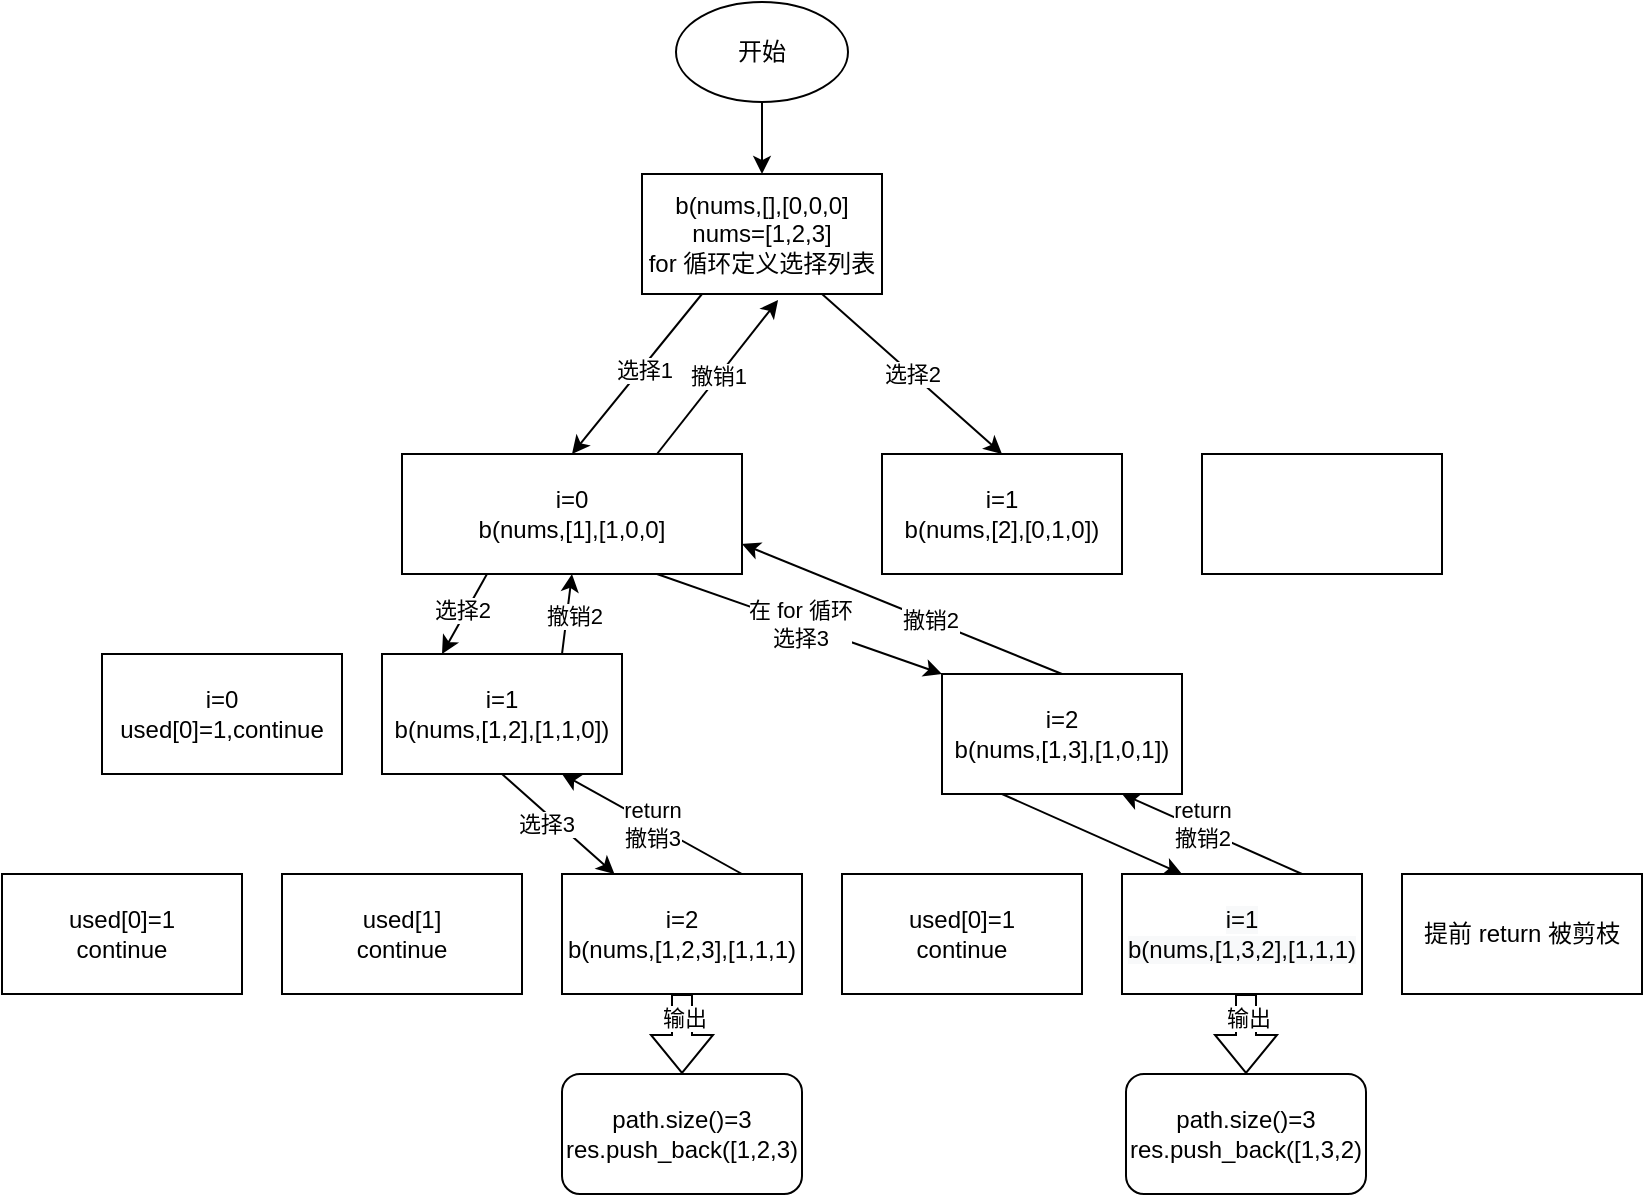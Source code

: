 <mxfile version="15.7.0" type="github">
  <diagram id="SrdY2fLvZJ2pfl3qJDiN" name="Page-1">
    <mxGraphModel dx="946" dy="614" grid="1" gridSize="10" guides="1" tooltips="1" connect="1" arrows="1" fold="1" page="1" pageScale="1" pageWidth="827" pageHeight="1169" math="0" shadow="0">
      <root>
        <mxCell id="0" />
        <mxCell id="1" parent="0" />
        <mxCell id="ht6JCs_ya0XUu8KMPaR9-1" value="b(nums,[],[0,0,0]&lt;br&gt;nums=[1,2,3]&lt;br&gt;for 循环定义选择列表" style="rounded=0;whiteSpace=wrap;html=1;" vertex="1" parent="1">
          <mxGeometry x="350" y="290" width="120" height="60" as="geometry" />
        </mxCell>
        <mxCell id="ht6JCs_ya0XUu8KMPaR9-2" value="i=0&lt;br&gt;b(nums,[1],[1,0,0]" style="rounded=0;whiteSpace=wrap;html=1;" vertex="1" parent="1">
          <mxGeometry x="230" y="430" width="170" height="60" as="geometry" />
        </mxCell>
        <mxCell id="ht6JCs_ya0XUu8KMPaR9-4" value="i=1&lt;br&gt;b(nums,[2],[0,1,0])" style="rounded=0;whiteSpace=wrap;html=1;" vertex="1" parent="1">
          <mxGeometry x="470" y="430" width="120" height="60" as="geometry" />
        </mxCell>
        <mxCell id="ht6JCs_ya0XUu8KMPaR9-5" value="" style="rounded=0;whiteSpace=wrap;html=1;" vertex="1" parent="1">
          <mxGeometry x="630" y="430" width="120" height="60" as="geometry" />
        </mxCell>
        <mxCell id="ht6JCs_ya0XUu8KMPaR9-9" value="" style="endArrow=classic;html=1;rounded=0;exitX=0.25;exitY=1;exitDx=0;exitDy=0;entryX=0.5;entryY=0;entryDx=0;entryDy=0;" edge="1" parent="1" source="ht6JCs_ya0XUu8KMPaR9-1" target="ht6JCs_ya0XUu8KMPaR9-2">
          <mxGeometry width="50" height="50" relative="1" as="geometry">
            <mxPoint x="390" y="500" as="sourcePoint" />
            <mxPoint x="440" y="450" as="targetPoint" />
          </mxGeometry>
        </mxCell>
        <mxCell id="ht6JCs_ya0XUu8KMPaR9-33" value="选择1" style="edgeLabel;html=1;align=center;verticalAlign=middle;resizable=0;points=[];" vertex="1" connectable="0" parent="ht6JCs_ya0XUu8KMPaR9-9">
          <mxGeometry x="-0.072" y="1" relative="1" as="geometry">
            <mxPoint as="offset" />
          </mxGeometry>
        </mxCell>
        <mxCell id="ht6JCs_ya0XUu8KMPaR9-10" value="i=0&lt;br&gt;used[0]=1,continue" style="rounded=0;whiteSpace=wrap;html=1;" vertex="1" parent="1">
          <mxGeometry x="80" y="530" width="120" height="60" as="geometry" />
        </mxCell>
        <mxCell id="ht6JCs_ya0XUu8KMPaR9-11" value="i=1&lt;br&gt;b(nums,[1,2],[1,1,0])" style="rounded=0;whiteSpace=wrap;html=1;" vertex="1" parent="1">
          <mxGeometry x="220" y="530" width="120" height="60" as="geometry" />
        </mxCell>
        <mxCell id="ht6JCs_ya0XUu8KMPaR9-12" value="i=2&lt;br&gt;b(nums,[1,3],[1,0,1])" style="rounded=0;whiteSpace=wrap;html=1;" vertex="1" parent="1">
          <mxGeometry x="500" y="540" width="120" height="60" as="geometry" />
        </mxCell>
        <mxCell id="ht6JCs_ya0XUu8KMPaR9-13" value="used[0]=1&lt;br&gt;continue" style="rounded=0;whiteSpace=wrap;html=1;" vertex="1" parent="1">
          <mxGeometry x="30" y="640" width="120" height="60" as="geometry" />
        </mxCell>
        <mxCell id="ht6JCs_ya0XUu8KMPaR9-14" value="used[1]&lt;br&gt;continue" style="rounded=0;whiteSpace=wrap;html=1;" vertex="1" parent="1">
          <mxGeometry x="170" y="640" width="120" height="60" as="geometry" />
        </mxCell>
        <mxCell id="ht6JCs_ya0XUu8KMPaR9-15" value="i=2&lt;br&gt;b(nums,[1,2,3],[1,1,1)" style="rounded=0;whiteSpace=wrap;html=1;" vertex="1" parent="1">
          <mxGeometry x="310" y="640" width="120" height="60" as="geometry" />
        </mxCell>
        <mxCell id="ht6JCs_ya0XUu8KMPaR9-16" value="" style="endArrow=classic;html=1;rounded=0;exitX=0.25;exitY=1;exitDx=0;exitDy=0;entryX=0.25;entryY=0;entryDx=0;entryDy=0;" edge="1" parent="1" source="ht6JCs_ya0XUu8KMPaR9-2" target="ht6JCs_ya0XUu8KMPaR9-11">
          <mxGeometry width="50" height="50" relative="1" as="geometry">
            <mxPoint x="350" y="580" as="sourcePoint" />
            <mxPoint x="400" y="530" as="targetPoint" />
          </mxGeometry>
        </mxCell>
        <mxCell id="ht6JCs_ya0XUu8KMPaR9-34" value="选择2" style="edgeLabel;html=1;align=center;verticalAlign=middle;resizable=0;points=[];" vertex="1" connectable="0" parent="ht6JCs_ya0XUu8KMPaR9-16">
          <mxGeometry x="-0.071" y="-2" relative="1" as="geometry">
            <mxPoint as="offset" />
          </mxGeometry>
        </mxCell>
        <mxCell id="ht6JCs_ya0XUu8KMPaR9-17" value="" style="endArrow=classic;html=1;rounded=0;exitX=0.5;exitY=1;exitDx=0;exitDy=0;" edge="1" parent="1" source="ht6JCs_ya0XUu8KMPaR9-11" target="ht6JCs_ya0XUu8KMPaR9-15">
          <mxGeometry width="50" height="50" relative="1" as="geometry">
            <mxPoint x="350" y="570" as="sourcePoint" />
            <mxPoint x="400" y="520" as="targetPoint" />
          </mxGeometry>
        </mxCell>
        <mxCell id="ht6JCs_ya0XUu8KMPaR9-35" value="选择3" style="edgeLabel;html=1;align=center;verticalAlign=middle;resizable=0;points=[];" vertex="1" connectable="0" parent="ht6JCs_ya0XUu8KMPaR9-17">
          <mxGeometry x="-0.122" y="-4" relative="1" as="geometry">
            <mxPoint as="offset" />
          </mxGeometry>
        </mxCell>
        <mxCell id="ht6JCs_ya0XUu8KMPaR9-22" value="return&lt;br&gt;撤销3" style="endArrow=classic;html=1;rounded=0;exitX=0.75;exitY=0;exitDx=0;exitDy=0;entryX=0.75;entryY=1;entryDx=0;entryDy=0;" edge="1" parent="1" source="ht6JCs_ya0XUu8KMPaR9-15" target="ht6JCs_ya0XUu8KMPaR9-11">
          <mxGeometry relative="1" as="geometry">
            <mxPoint x="300" y="610" as="sourcePoint" />
            <mxPoint x="460" y="610" as="targetPoint" />
          </mxGeometry>
        </mxCell>
        <mxCell id="ht6JCs_ya0XUu8KMPaR9-28" value="" style="shape=flexArrow;endArrow=classic;html=1;rounded=0;exitX=0.5;exitY=1;exitDx=0;exitDy=0;" edge="1" parent="1" source="ht6JCs_ya0XUu8KMPaR9-15" target="ht6JCs_ya0XUu8KMPaR9-29">
          <mxGeometry width="50" height="50" relative="1" as="geometry">
            <mxPoint x="395" y="740" as="sourcePoint" />
            <mxPoint x="445" y="690" as="targetPoint" />
          </mxGeometry>
        </mxCell>
        <mxCell id="ht6JCs_ya0XUu8KMPaR9-30" value="输出" style="edgeLabel;html=1;align=center;verticalAlign=middle;resizable=0;points=[];" vertex="1" connectable="0" parent="ht6JCs_ya0XUu8KMPaR9-28">
          <mxGeometry x="-0.4" y="1" relative="1" as="geometry">
            <mxPoint as="offset" />
          </mxGeometry>
        </mxCell>
        <mxCell id="ht6JCs_ya0XUu8KMPaR9-29" value="path.size()=3&lt;br&gt;res.push_back([1,2,3)" style="rounded=1;whiteSpace=wrap;html=1;" vertex="1" parent="1">
          <mxGeometry x="310" y="740" width="120" height="60" as="geometry" />
        </mxCell>
        <mxCell id="ht6JCs_ya0XUu8KMPaR9-32" value="" style="endArrow=classic;html=1;rounded=0;exitX=0.75;exitY=0;exitDx=0;exitDy=0;entryX=0.5;entryY=1;entryDx=0;entryDy=0;" edge="1" parent="1" source="ht6JCs_ya0XUu8KMPaR9-11" target="ht6JCs_ya0XUu8KMPaR9-2">
          <mxGeometry width="50" height="50" relative="1" as="geometry">
            <mxPoint x="350" y="620" as="sourcePoint" />
            <mxPoint x="400" y="570" as="targetPoint" />
          </mxGeometry>
        </mxCell>
        <mxCell id="ht6JCs_ya0XUu8KMPaR9-36" value="撤销2" style="edgeLabel;html=1;align=center;verticalAlign=middle;resizable=0;points=[];" vertex="1" connectable="0" parent="ht6JCs_ya0XUu8KMPaR9-32">
          <mxGeometry x="-0.012" y="-3" relative="1" as="geometry">
            <mxPoint as="offset" />
          </mxGeometry>
        </mxCell>
        <mxCell id="ht6JCs_ya0XUu8KMPaR9-37" value="在 for 循环&lt;br&gt;选择3" style="endArrow=classic;html=1;rounded=0;exitX=0.75;exitY=1;exitDx=0;exitDy=0;entryX=0;entryY=0;entryDx=0;entryDy=0;" edge="1" parent="1" source="ht6JCs_ya0XUu8KMPaR9-2" target="ht6JCs_ya0XUu8KMPaR9-12">
          <mxGeometry width="50" height="50" relative="1" as="geometry">
            <mxPoint x="350" y="610" as="sourcePoint" />
            <mxPoint x="400" y="560" as="targetPoint" />
          </mxGeometry>
        </mxCell>
        <mxCell id="ht6JCs_ya0XUu8KMPaR9-38" value="used[0]=1&lt;br&gt;continue" style="rounded=0;whiteSpace=wrap;html=1;" vertex="1" parent="1">
          <mxGeometry x="450" y="640" width="120" height="60" as="geometry" />
        </mxCell>
        <mxCell id="ht6JCs_ya0XUu8KMPaR9-39" value="&lt;span style=&quot;color: rgb(0 , 0 , 0) ; font-family: &amp;#34;helvetica&amp;#34; ; font-size: 12px ; font-style: normal ; font-weight: 400 ; letter-spacing: normal ; text-align: center ; text-indent: 0px ; text-transform: none ; word-spacing: 0px ; background-color: rgb(248 , 249 , 250) ; display: inline ; float: none&quot;&gt;i=1&lt;/span&gt;&lt;br style=&quot;color: rgb(0 , 0 , 0) ; font-family: &amp;#34;helvetica&amp;#34; ; font-size: 12px ; font-style: normal ; font-weight: 400 ; letter-spacing: normal ; text-align: center ; text-indent: 0px ; text-transform: none ; word-spacing: 0px ; background-color: rgb(248 , 249 , 250)&quot;&gt;&lt;span style=&quot;color: rgb(0 , 0 , 0) ; font-family: &amp;#34;helvetica&amp;#34; ; font-size: 12px ; font-style: normal ; font-weight: 400 ; letter-spacing: normal ; text-align: center ; text-indent: 0px ; text-transform: none ; word-spacing: 0px ; background-color: rgb(248 , 249 , 250) ; display: inline ; float: none&quot;&gt;b(nums,[1,3,2],[1,1,1)&lt;/span&gt;" style="rounded=0;whiteSpace=wrap;html=1;" vertex="1" parent="1">
          <mxGeometry x="590" y="640" width="120" height="60" as="geometry" />
        </mxCell>
        <mxCell id="ht6JCs_ya0XUu8KMPaR9-40" value="提前 return 被剪枝" style="rounded=0;whiteSpace=wrap;html=1;" vertex="1" parent="1">
          <mxGeometry x="730" y="640" width="120" height="60" as="geometry" />
        </mxCell>
        <mxCell id="ht6JCs_ya0XUu8KMPaR9-42" value="" style="shape=flexArrow;endArrow=classic;html=1;rounded=0;exitX=0.5;exitY=1;exitDx=0;exitDy=0;" edge="1" parent="1" target="ht6JCs_ya0XUu8KMPaR9-44">
          <mxGeometry width="50" height="50" relative="1" as="geometry">
            <mxPoint x="652" y="700" as="sourcePoint" />
            <mxPoint x="727" y="690" as="targetPoint" />
          </mxGeometry>
        </mxCell>
        <mxCell id="ht6JCs_ya0XUu8KMPaR9-43" value="输出" style="edgeLabel;html=1;align=center;verticalAlign=middle;resizable=0;points=[];" vertex="1" connectable="0" parent="ht6JCs_ya0XUu8KMPaR9-42">
          <mxGeometry x="-0.4" y="1" relative="1" as="geometry">
            <mxPoint as="offset" />
          </mxGeometry>
        </mxCell>
        <mxCell id="ht6JCs_ya0XUu8KMPaR9-44" value="path.size()=3&lt;br&gt;res.push_back([1,3,2)" style="rounded=1;whiteSpace=wrap;html=1;" vertex="1" parent="1">
          <mxGeometry x="592" y="740" width="120" height="60" as="geometry" />
        </mxCell>
        <mxCell id="ht6JCs_ya0XUu8KMPaR9-46" value="" style="endArrow=classic;html=1;rounded=0;exitX=0.25;exitY=1;exitDx=0;exitDy=0;entryX=0.25;entryY=0;entryDx=0;entryDy=0;" edge="1" parent="1" source="ht6JCs_ya0XUu8KMPaR9-12" target="ht6JCs_ya0XUu8KMPaR9-39">
          <mxGeometry width="50" height="50" relative="1" as="geometry">
            <mxPoint x="510" y="840" as="sourcePoint" />
            <mxPoint x="560" y="790" as="targetPoint" />
          </mxGeometry>
        </mxCell>
        <mxCell id="ht6JCs_ya0XUu8KMPaR9-47" value="" style="endArrow=classic;html=1;rounded=0;exitX=0.75;exitY=0;exitDx=0;exitDy=0;entryX=0.75;entryY=1;entryDx=0;entryDy=0;" edge="1" parent="1" source="ht6JCs_ya0XUu8KMPaR9-39" target="ht6JCs_ya0XUu8KMPaR9-12">
          <mxGeometry width="50" height="50" relative="1" as="geometry">
            <mxPoint x="510" y="780" as="sourcePoint" />
            <mxPoint x="560" y="730" as="targetPoint" />
          </mxGeometry>
        </mxCell>
        <mxCell id="ht6JCs_ya0XUu8KMPaR9-48" value="return&lt;br&gt;撤销2" style="edgeLabel;html=1;align=center;verticalAlign=middle;resizable=0;points=[];" vertex="1" connectable="0" parent="ht6JCs_ya0XUu8KMPaR9-47">
          <mxGeometry x="0.134" y="-3" relative="1" as="geometry">
            <mxPoint as="offset" />
          </mxGeometry>
        </mxCell>
        <mxCell id="ht6JCs_ya0XUu8KMPaR9-49" value="" style="endArrow=classic;html=1;rounded=0;exitX=0.5;exitY=0;exitDx=0;exitDy=0;entryX=1;entryY=0.75;entryDx=0;entryDy=0;" edge="1" parent="1" source="ht6JCs_ya0XUu8KMPaR9-12" target="ht6JCs_ya0XUu8KMPaR9-2">
          <mxGeometry width="50" height="50" relative="1" as="geometry">
            <mxPoint x="510" y="620" as="sourcePoint" />
            <mxPoint x="560" y="570" as="targetPoint" />
          </mxGeometry>
        </mxCell>
        <mxCell id="ht6JCs_ya0XUu8KMPaR9-50" value="撤销2" style="edgeLabel;html=1;align=center;verticalAlign=middle;resizable=0;points=[];" vertex="1" connectable="0" parent="ht6JCs_ya0XUu8KMPaR9-49">
          <mxGeometry x="-0.185" y="-1" relative="1" as="geometry">
            <mxPoint x="-1" as="offset" />
          </mxGeometry>
        </mxCell>
        <mxCell id="ht6JCs_ya0XUu8KMPaR9-51" value="撤销1" style="endArrow=classic;html=1;rounded=0;exitX=0.75;exitY=0;exitDx=0;exitDy=0;entryX=0.567;entryY=1.05;entryDx=0;entryDy=0;entryPerimeter=0;" edge="1" parent="1" source="ht6JCs_ya0XUu8KMPaR9-2" target="ht6JCs_ya0XUu8KMPaR9-1">
          <mxGeometry width="50" height="50" relative="1" as="geometry">
            <mxPoint x="510" y="620" as="sourcePoint" />
            <mxPoint x="560" y="570" as="targetPoint" />
          </mxGeometry>
        </mxCell>
        <mxCell id="ht6JCs_ya0XUu8KMPaR9-53" value="选择2" style="endArrow=classic;html=1;rounded=0;exitX=0.75;exitY=1;exitDx=0;exitDy=0;entryX=0.5;entryY=0;entryDx=0;entryDy=0;" edge="1" parent="1" source="ht6JCs_ya0XUu8KMPaR9-1" target="ht6JCs_ya0XUu8KMPaR9-4">
          <mxGeometry width="50" height="50" relative="1" as="geometry">
            <mxPoint x="450" y="400" as="sourcePoint" />
            <mxPoint x="560" y="480" as="targetPoint" />
          </mxGeometry>
        </mxCell>
        <mxCell id="ht6JCs_ya0XUu8KMPaR9-55" style="edgeStyle=orthogonalEdgeStyle;rounded=0;orthogonalLoop=1;jettySize=auto;html=1;entryX=0.5;entryY=0;entryDx=0;entryDy=0;" edge="1" parent="1" source="ht6JCs_ya0XUu8KMPaR9-54" target="ht6JCs_ya0XUu8KMPaR9-1">
          <mxGeometry relative="1" as="geometry" />
        </mxCell>
        <mxCell id="ht6JCs_ya0XUu8KMPaR9-54" value="开始" style="ellipse;whiteSpace=wrap;html=1;" vertex="1" parent="1">
          <mxGeometry x="367" y="204" width="86" height="50" as="geometry" />
        </mxCell>
      </root>
    </mxGraphModel>
  </diagram>
</mxfile>
